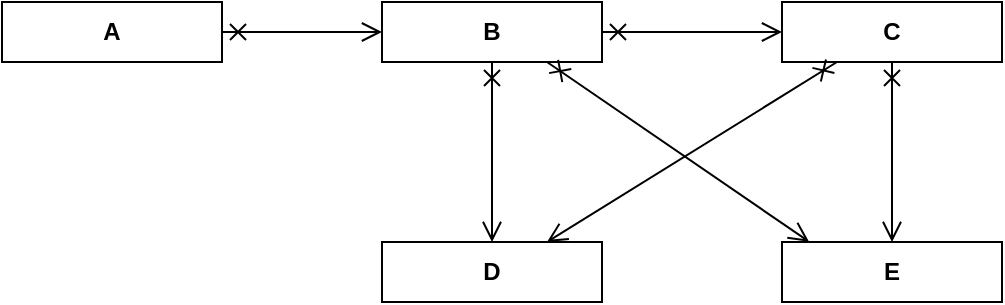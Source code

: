 <mxfile version="24.4.13" type="device">
  <diagram name="Seite-1" id="Pu9GWcIBeU6UMYQj_3GP">
    <mxGraphModel dx="1050" dy="566" grid="1" gridSize="10" guides="1" tooltips="1" connect="1" arrows="1" fold="1" page="1" pageScale="1" pageWidth="827" pageHeight="1169" math="0" shadow="0">
      <root>
        <mxCell id="0" />
        <mxCell id="1" parent="0" />
        <mxCell id="wYRy1TmkHTBPWEuBZ3Pw-2" value="&lt;b&gt;A&lt;/b&gt;" style="html=1;whiteSpace=wrap;" parent="1" vertex="1">
          <mxGeometry x="90" y="120" width="110" height="30" as="geometry" />
        </mxCell>
        <mxCell id="wYRy1TmkHTBPWEuBZ3Pw-3" value="&lt;b&gt;B&lt;/b&gt;" style="html=1;whiteSpace=wrap;" parent="1" vertex="1">
          <mxGeometry x="280" y="120" width="110" height="30" as="geometry" />
        </mxCell>
        <mxCell id="wYRy1TmkHTBPWEuBZ3Pw-4" value="&lt;b&gt;C&lt;/b&gt;" style="html=1;whiteSpace=wrap;" parent="1" vertex="1">
          <mxGeometry x="480" y="120" width="110" height="30" as="geometry" />
        </mxCell>
        <mxCell id="wYRy1TmkHTBPWEuBZ3Pw-5" value="&lt;b&gt;D&lt;/b&gt;" style="html=1;whiteSpace=wrap;" parent="1" vertex="1">
          <mxGeometry x="280" y="240" width="110" height="30" as="geometry" />
        </mxCell>
        <mxCell id="wYRy1TmkHTBPWEuBZ3Pw-6" value="&lt;b&gt;E&lt;/b&gt;" style="html=1;whiteSpace=wrap;" parent="1" vertex="1">
          <mxGeometry x="480" y="240" width="110" height="30" as="geometry" />
        </mxCell>
        <mxCell id="vke19IZLmoGHpDLo2Wwk-3" value="" style="endArrow=open;endFill=1;endSize=8;html=1;rounded=0;exitX=1;exitY=0.5;exitDx=0;exitDy=0;entryX=0;entryY=0.5;entryDx=0;entryDy=0;startArrow=cross;startFill=0;" parent="1" source="wYRy1TmkHTBPWEuBZ3Pw-2" target="wYRy1TmkHTBPWEuBZ3Pw-3" edge="1">
          <mxGeometry width="160" relative="1" as="geometry">
            <mxPoint x="383" y="170" as="sourcePoint" />
            <mxPoint x="518" y="260" as="targetPoint" />
          </mxGeometry>
        </mxCell>
        <mxCell id="vke19IZLmoGHpDLo2Wwk-4" value="" style="endArrow=open;endFill=1;endSize=8;html=1;rounded=0;exitX=1;exitY=0.5;exitDx=0;exitDy=0;entryX=0;entryY=0.5;entryDx=0;entryDy=0;startArrow=cross;startFill=0;" parent="1" source="wYRy1TmkHTBPWEuBZ3Pw-3" target="wYRy1TmkHTBPWEuBZ3Pw-4" edge="1">
          <mxGeometry width="160" relative="1" as="geometry">
            <mxPoint x="210" y="145" as="sourcePoint" />
            <mxPoint x="290" y="145" as="targetPoint" />
          </mxGeometry>
        </mxCell>
        <mxCell id="vke19IZLmoGHpDLo2Wwk-5" value="" style="endArrow=open;endFill=1;endSize=8;html=1;rounded=0;exitX=0.5;exitY=1;exitDx=0;exitDy=0;entryX=0.5;entryY=0;entryDx=0;entryDy=0;startArrow=cross;startFill=0;" parent="1" source="wYRy1TmkHTBPWEuBZ3Pw-4" target="wYRy1TmkHTBPWEuBZ3Pw-6" edge="1">
          <mxGeometry width="160" relative="1" as="geometry">
            <mxPoint x="220" y="155" as="sourcePoint" />
            <mxPoint x="525" y="200" as="targetPoint" />
          </mxGeometry>
        </mxCell>
        <mxCell id="vke19IZLmoGHpDLo2Wwk-6" value="" style="endArrow=open;endFill=1;endSize=8;html=1;rounded=0;exitX=0.5;exitY=1;exitDx=0;exitDy=0;entryX=0.5;entryY=0;entryDx=0;entryDy=0;startArrow=cross;startFill=0;" parent="1" source="wYRy1TmkHTBPWEuBZ3Pw-3" target="wYRy1TmkHTBPWEuBZ3Pw-5" edge="1">
          <mxGeometry width="160" relative="1" as="geometry">
            <mxPoint x="230" y="165" as="sourcePoint" />
            <mxPoint x="335" y="200" as="targetPoint" />
          </mxGeometry>
        </mxCell>
        <mxCell id="vke19IZLmoGHpDLo2Wwk-10" value="" style="endArrow=open;endFill=1;endSize=8;html=1;rounded=0;exitX=0.25;exitY=1;exitDx=0;exitDy=0;entryX=0.75;entryY=0;entryDx=0;entryDy=0;startArrow=cross;startFill=0;" parent="1" source="wYRy1TmkHTBPWEuBZ3Pw-4" target="wYRy1TmkHTBPWEuBZ3Pw-5" edge="1">
          <mxGeometry width="160" relative="1" as="geometry">
            <mxPoint x="524.5" y="230" as="sourcePoint" />
            <mxPoint x="524.5" y="280" as="targetPoint" />
          </mxGeometry>
        </mxCell>
        <mxCell id="CgZWTOdJv7qmanteh_DY-1" value="" style="endArrow=open;endFill=1;endSize=8;html=1;rounded=0;exitX=0.75;exitY=1;exitDx=0;exitDy=0;entryX=0.123;entryY=-0.005;entryDx=0;entryDy=0;entryPerimeter=0;startArrow=cross;startFill=0;" parent="1" source="wYRy1TmkHTBPWEuBZ3Pw-3" target="wYRy1TmkHTBPWEuBZ3Pw-6" edge="1">
          <mxGeometry width="160" relative="1" as="geometry">
            <mxPoint x="508" y="160" as="sourcePoint" />
            <mxPoint x="373" y="210" as="targetPoint" />
          </mxGeometry>
        </mxCell>
      </root>
    </mxGraphModel>
  </diagram>
</mxfile>

